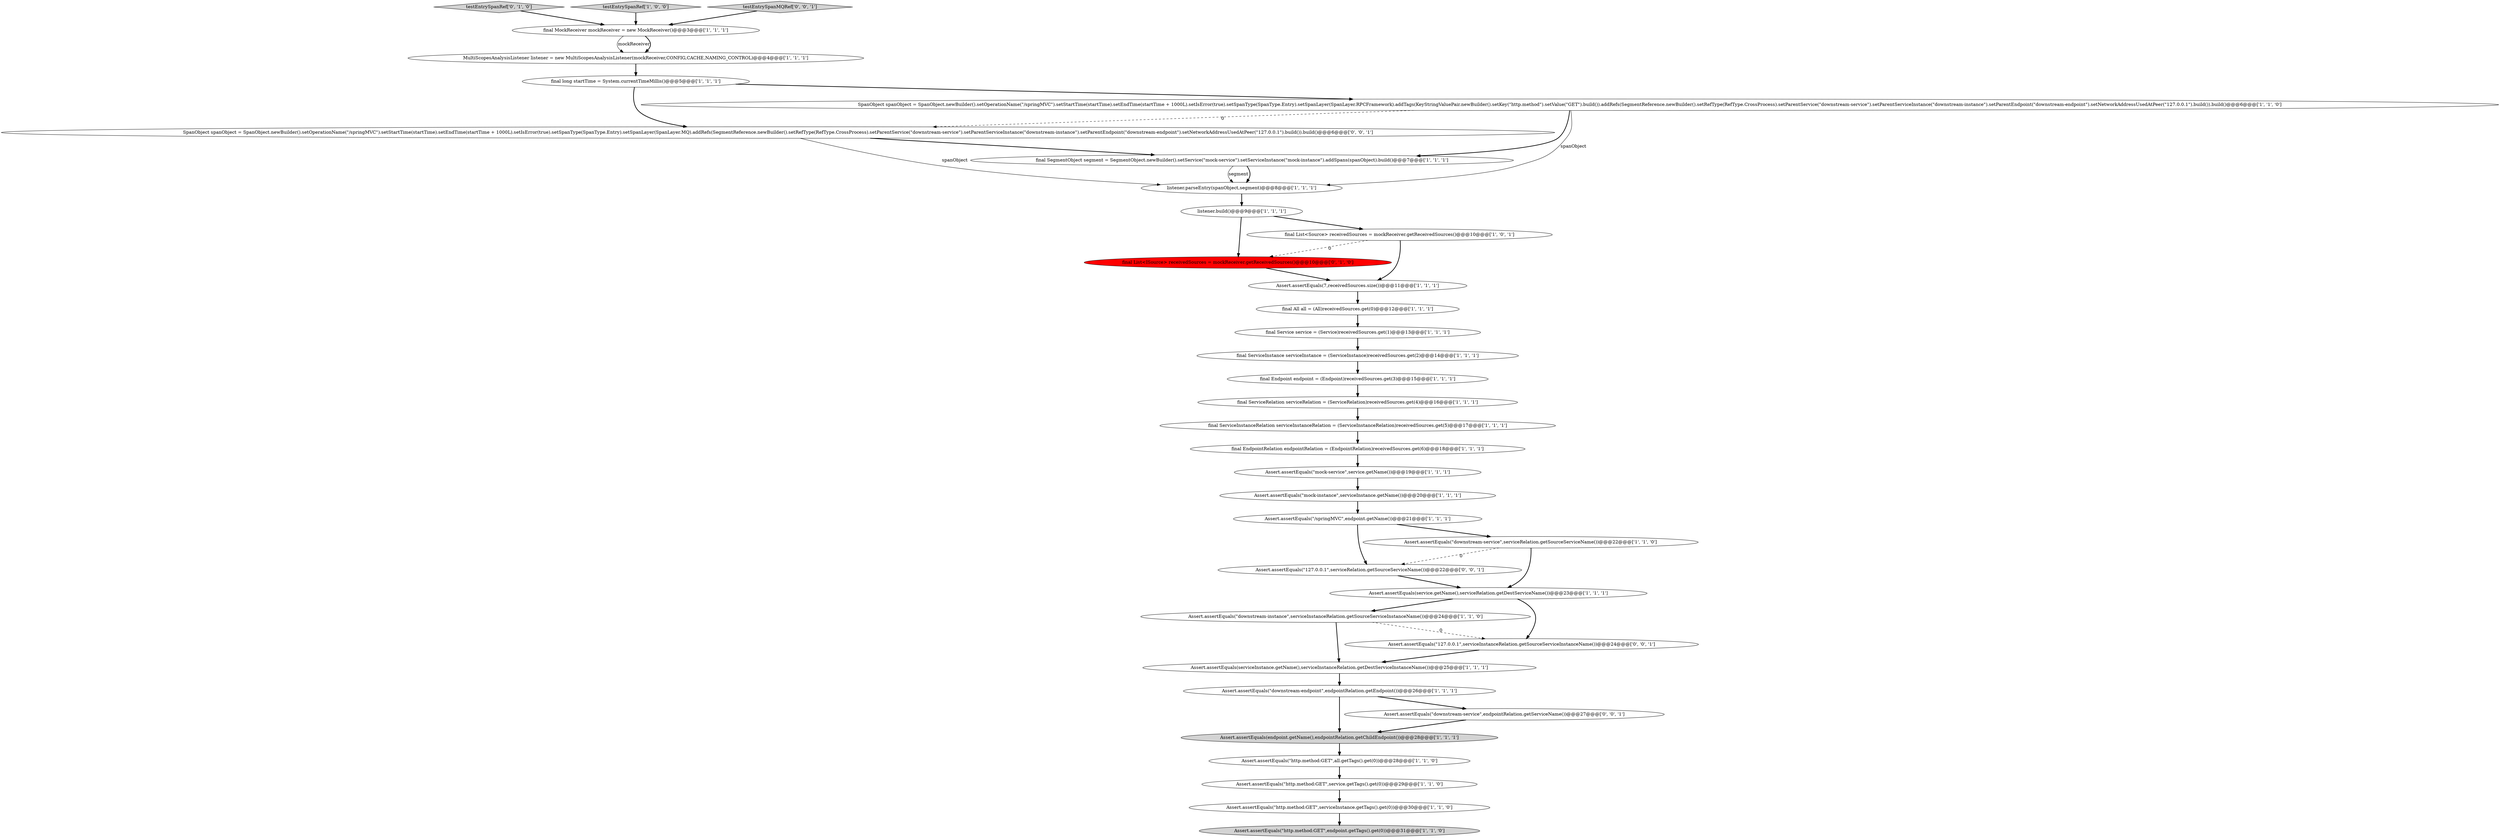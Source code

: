 digraph {
35 [style = filled, label = "Assert.assertEquals(\"127.0.0.1\",serviceRelation.getSourceServiceName())@@@22@@@['0', '0', '1']", fillcolor = white, shape = ellipse image = "AAA0AAABBB3BBB"];
3 [style = filled, label = "Assert.assertEquals(serviceInstance.getName(),serviceInstanceRelation.getDestServiceInstanceName())@@@25@@@['1', '1', '1']", fillcolor = white, shape = ellipse image = "AAA0AAABBB1BBB"];
11 [style = filled, label = "final ServiceInstance serviceInstance = (ServiceInstance)receivedSources.get(2)@@@14@@@['1', '1', '1']", fillcolor = white, shape = ellipse image = "AAA0AAABBB1BBB"];
7 [style = filled, label = "final ServiceRelation serviceRelation = (ServiceRelation)receivedSources.get(4)@@@16@@@['1', '1', '1']", fillcolor = white, shape = ellipse image = "AAA0AAABBB1BBB"];
16 [style = filled, label = "Assert.assertEquals(endpoint.getName(),endpointRelation.getChildEndpoint())@@@28@@@['1', '1', '1']", fillcolor = lightgray, shape = ellipse image = "AAA0AAABBB1BBB"];
29 [style = filled, label = "Assert.assertEquals(\"downstream-service\",serviceRelation.getSourceServiceName())@@@22@@@['1', '1', '0']", fillcolor = white, shape = ellipse image = "AAA0AAABBB1BBB"];
31 [style = filled, label = "testEntrySpanRef['0', '1', '0']", fillcolor = lightgray, shape = diamond image = "AAA0AAABBB2BBB"];
28 [style = filled, label = "Assert.assertEquals(\"/springMVC\",endpoint.getName())@@@21@@@['1', '1', '1']", fillcolor = white, shape = ellipse image = "AAA0AAABBB1BBB"];
1 [style = filled, label = "listener.build()@@@9@@@['1', '1', '1']", fillcolor = white, shape = ellipse image = "AAA0AAABBB1BBB"];
33 [style = filled, label = "SpanObject spanObject = SpanObject.newBuilder().setOperationName(\"/springMVC\").setStartTime(startTime).setEndTime(startTime + 1000L).setIsError(true).setSpanType(SpanType.Entry).setSpanLayer(SpanLayer.MQ).addRefs(SegmentReference.newBuilder().setRefType(RefType.CrossProcess).setParentService(\"downstream-service\").setParentServiceInstance(\"downstream-instance\").setParentEndpoint(\"downstream-endpoint\").setNetworkAddressUsedAtPeer(\"127.0.0.1\").build()).build()@@@6@@@['0', '0', '1']", fillcolor = white, shape = ellipse image = "AAA0AAABBB3BBB"];
5 [style = filled, label = "Assert.assertEquals(\"downstream-instance\",serviceInstanceRelation.getSourceServiceInstanceName())@@@24@@@['1', '1', '0']", fillcolor = white, shape = ellipse image = "AAA0AAABBB1BBB"];
9 [style = filled, label = "final Endpoint endpoint = (Endpoint)receivedSources.get(3)@@@15@@@['1', '1', '1']", fillcolor = white, shape = ellipse image = "AAA0AAABBB1BBB"];
17 [style = filled, label = "Assert.assertEquals(7,receivedSources.size())@@@11@@@['1', '1', '1']", fillcolor = white, shape = ellipse image = "AAA0AAABBB1BBB"];
20 [style = filled, label = "final long startTime = System.currentTimeMillis()@@@5@@@['1', '1', '1']", fillcolor = white, shape = ellipse image = "AAA0AAABBB1BBB"];
27 [style = filled, label = "Assert.assertEquals(\"downstream-endpoint\",endpointRelation.getEndpoint())@@@26@@@['1', '1', '1']", fillcolor = white, shape = ellipse image = "AAA0AAABBB1BBB"];
30 [style = filled, label = "final List<ISource> receivedSources = mockReceiver.getReceivedSources()@@@10@@@['0', '1', '0']", fillcolor = red, shape = ellipse image = "AAA1AAABBB2BBB"];
22 [style = filled, label = "Assert.assertEquals(\"http.method:GET\",service.getTags().get(0))@@@29@@@['1', '1', '0']", fillcolor = white, shape = ellipse image = "AAA0AAABBB1BBB"];
8 [style = filled, label = "testEntrySpanRef['1', '0', '0']", fillcolor = lightgray, shape = diamond image = "AAA0AAABBB1BBB"];
23 [style = filled, label = "Assert.assertEquals(\"mock-service\",service.getName())@@@19@@@['1', '1', '1']", fillcolor = white, shape = ellipse image = "AAA0AAABBB1BBB"];
18 [style = filled, label = "final MockReceiver mockReceiver = new MockReceiver()@@@3@@@['1', '1', '1']", fillcolor = white, shape = ellipse image = "AAA0AAABBB1BBB"];
19 [style = filled, label = "final List<Source> receivedSources = mockReceiver.getReceivedSources()@@@10@@@['1', '0', '1']", fillcolor = white, shape = ellipse image = "AAA0AAABBB1BBB"];
2 [style = filled, label = "Assert.assertEquals(\"mock-instance\",serviceInstance.getName())@@@20@@@['1', '1', '1']", fillcolor = white, shape = ellipse image = "AAA0AAABBB1BBB"];
26 [style = filled, label = "Assert.assertEquals(\"http.method:GET\",serviceInstance.getTags().get(0))@@@30@@@['1', '1', '0']", fillcolor = white, shape = ellipse image = "AAA0AAABBB1BBB"];
21 [style = filled, label = "SpanObject spanObject = SpanObject.newBuilder().setOperationName(\"/springMVC\").setStartTime(startTime).setEndTime(startTime + 1000L).setIsError(true).setSpanType(SpanType.Entry).setSpanLayer(SpanLayer.RPCFramework).addTags(KeyStringValuePair.newBuilder().setKey(\"http.method\").setValue(\"GET\").build()).addRefs(SegmentReference.newBuilder().setRefType(RefType.CrossProcess).setParentService(\"downstream-service\").setParentServiceInstance(\"downstream-instance\").setParentEndpoint(\"downstream-endpoint\").setNetworkAddressUsedAtPeer(\"127.0.0.1\").build()).build()@@@6@@@['1', '1', '0']", fillcolor = white, shape = ellipse image = "AAA0AAABBB1BBB"];
10 [style = filled, label = "final SegmentObject segment = SegmentObject.newBuilder().setService(\"mock-service\").setServiceInstance(\"mock-instance\").addSpans(spanObject).build()@@@7@@@['1', '1', '1']", fillcolor = white, shape = ellipse image = "AAA0AAABBB1BBB"];
13 [style = filled, label = "final EndpointRelation endpointRelation = (EndpointRelation)receivedSources.get(6)@@@18@@@['1', '1', '1']", fillcolor = white, shape = ellipse image = "AAA0AAABBB1BBB"];
32 [style = filled, label = "Assert.assertEquals(\"downstream-service\",endpointRelation.getServiceName())@@@27@@@['0', '0', '1']", fillcolor = white, shape = ellipse image = "AAA0AAABBB3BBB"];
12 [style = filled, label = "Assert.assertEquals(\"http.method:GET\",endpoint.getTags().get(0))@@@31@@@['1', '1', '0']", fillcolor = lightgray, shape = ellipse image = "AAA0AAABBB1BBB"];
25 [style = filled, label = "final ServiceInstanceRelation serviceInstanceRelation = (ServiceInstanceRelation)receivedSources.get(5)@@@17@@@['1', '1', '1']", fillcolor = white, shape = ellipse image = "AAA0AAABBB1BBB"];
4 [style = filled, label = "final All all = (All)receivedSources.get(0)@@@12@@@['1', '1', '1']", fillcolor = white, shape = ellipse image = "AAA0AAABBB1BBB"];
6 [style = filled, label = "Assert.assertEquals(service.getName(),serviceRelation.getDestServiceName())@@@23@@@['1', '1', '1']", fillcolor = white, shape = ellipse image = "AAA0AAABBB1BBB"];
0 [style = filled, label = "MultiScopesAnalysisListener listener = new MultiScopesAnalysisListener(mockReceiver,CONFIG,CACHE,NAMING_CONTROL)@@@4@@@['1', '1', '1']", fillcolor = white, shape = ellipse image = "AAA0AAABBB1BBB"];
24 [style = filled, label = "listener.parseEntry(spanObject,segment)@@@8@@@['1', '1', '1']", fillcolor = white, shape = ellipse image = "AAA0AAABBB1BBB"];
36 [style = filled, label = "Assert.assertEquals(\"127.0.0.1\",serviceInstanceRelation.getSourceServiceInstanceName())@@@24@@@['0', '0', '1']", fillcolor = white, shape = ellipse image = "AAA0AAABBB3BBB"];
34 [style = filled, label = "testEntrySpanMQRef['0', '0', '1']", fillcolor = lightgray, shape = diamond image = "AAA0AAABBB3BBB"];
15 [style = filled, label = "Assert.assertEquals(\"http.method:GET\",all.getTags().get(0))@@@28@@@['1', '1', '0']", fillcolor = white, shape = ellipse image = "AAA0AAABBB1BBB"];
14 [style = filled, label = "final Service service = (Service)receivedSources.get(1)@@@13@@@['1', '1', '1']", fillcolor = white, shape = ellipse image = "AAA0AAABBB1BBB"];
5->3 [style = bold, label=""];
28->29 [style = bold, label=""];
16->15 [style = bold, label=""];
21->10 [style = bold, label=""];
22->26 [style = bold, label=""];
4->14 [style = bold, label=""];
27->32 [style = bold, label=""];
30->17 [style = bold, label=""];
35->6 [style = bold, label=""];
25->13 [style = bold, label=""];
8->18 [style = bold, label=""];
10->24 [style = bold, label=""];
21->24 [style = solid, label="spanObject"];
34->18 [style = bold, label=""];
33->24 [style = solid, label="spanObject"];
31->18 [style = bold, label=""];
33->10 [style = bold, label=""];
19->17 [style = bold, label=""];
27->16 [style = bold, label=""];
32->16 [style = bold, label=""];
9->7 [style = bold, label=""];
11->9 [style = bold, label=""];
1->30 [style = bold, label=""];
5->36 [style = dashed, label="0"];
6->36 [style = bold, label=""];
18->0 [style = solid, label="mockReceiver"];
20->33 [style = bold, label=""];
15->22 [style = bold, label=""];
3->27 [style = bold, label=""];
20->21 [style = bold, label=""];
29->6 [style = bold, label=""];
6->5 [style = bold, label=""];
26->12 [style = bold, label=""];
28->35 [style = bold, label=""];
19->30 [style = dashed, label="0"];
21->33 [style = dashed, label="0"];
13->23 [style = bold, label=""];
0->20 [style = bold, label=""];
7->25 [style = bold, label=""];
23->2 [style = bold, label=""];
24->1 [style = bold, label=""];
1->19 [style = bold, label=""];
14->11 [style = bold, label=""];
2->28 [style = bold, label=""];
18->0 [style = bold, label=""];
17->4 [style = bold, label=""];
29->35 [style = dashed, label="0"];
10->24 [style = solid, label="segment"];
36->3 [style = bold, label=""];
}
